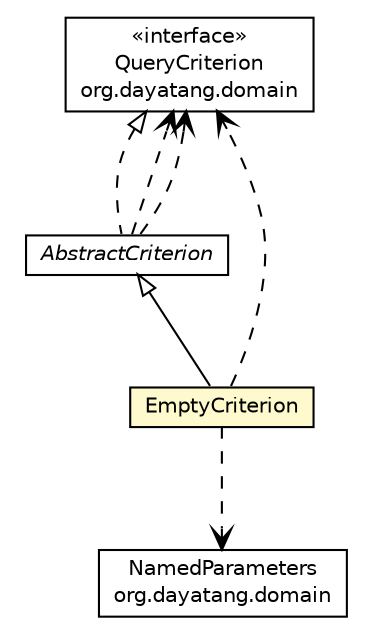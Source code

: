 #!/usr/local/bin/dot
#
# Class diagram 
# Generated by UMLGraph version R5_6_6-8-g8d7759 (http://www.umlgraph.org/)
#

digraph G {
	edge [fontname="Helvetica",fontsize=10,labelfontname="Helvetica",labelfontsize=10];
	node [fontname="Helvetica",fontsize=10,shape=plaintext];
	nodesep=0.25;
	ranksep=0.5;
	// org.dayatang.domain.QueryCriterion
	c1729 [label=<<table title="org.dayatang.domain.QueryCriterion" border="0" cellborder="1" cellspacing="0" cellpadding="2" port="p" href="../QueryCriterion.html">
		<tr><td><table border="0" cellspacing="0" cellpadding="1">
<tr><td align="center" balign="center"> &#171;interface&#187; </td></tr>
<tr><td align="center" balign="center"> QueryCriterion </td></tr>
<tr><td align="center" balign="center"> org.dayatang.domain </td></tr>
		</table></td></tr>
		</table>>, URL="../QueryCriterion.html", fontname="Helvetica", fontcolor="black", fontsize=10.0];
	// org.dayatang.domain.NamedParameters
	c1733 [label=<<table title="org.dayatang.domain.NamedParameters" border="0" cellborder="1" cellspacing="0" cellpadding="2" port="p" href="../NamedParameters.html">
		<tr><td><table border="0" cellspacing="0" cellpadding="1">
<tr><td align="center" balign="center"> NamedParameters </td></tr>
<tr><td align="center" balign="center"> org.dayatang.domain </td></tr>
		</table></td></tr>
		</table>>, URL="../NamedParameters.html", fontname="Helvetica", fontcolor="black", fontsize=10.0];
	// org.dayatang.domain.internal.EmptyCriterion
	c1786 [label=<<table title="org.dayatang.domain.internal.EmptyCriterion" border="0" cellborder="1" cellspacing="0" cellpadding="2" port="p" bgcolor="lemonChiffon" href="./EmptyCriterion.html">
		<tr><td><table border="0" cellspacing="0" cellpadding="1">
<tr><td align="center" balign="center"> EmptyCriterion </td></tr>
		</table></td></tr>
		</table>>, URL="./EmptyCriterion.html", fontname="Helvetica", fontcolor="black", fontsize=10.0];
	// org.dayatang.domain.internal.AbstractCriterion
	c1792 [label=<<table title="org.dayatang.domain.internal.AbstractCriterion" border="0" cellborder="1" cellspacing="0" cellpadding="2" port="p" href="./AbstractCriterion.html">
		<tr><td><table border="0" cellspacing="0" cellpadding="1">
<tr><td align="center" balign="center"><font face="Helvetica-Oblique"> AbstractCriterion </font></td></tr>
		</table></td></tr>
		</table>>, URL="./AbstractCriterion.html", fontname="Helvetica", fontcolor="black", fontsize=10.0];
	//org.dayatang.domain.internal.EmptyCriterion extends org.dayatang.domain.internal.AbstractCriterion
	c1792:p -> c1786:p [dir=back,arrowtail=empty];
	//org.dayatang.domain.internal.AbstractCriterion implements org.dayatang.domain.QueryCriterion
	c1729:p -> c1792:p [dir=back,arrowtail=empty,style=dashed];
	// org.dayatang.domain.internal.EmptyCriterion DEPEND org.dayatang.domain.QueryCriterion
	c1786:p -> c1729:p [taillabel="", label=" "headlabel="", fontname="Helvetica", fontcolor="black", fontsize=10.0, color="black", arrowhead=open, style=dashed];
	// org.dayatang.domain.internal.EmptyCriterion DEPEND org.dayatang.domain.NamedParameters
	c1786:p -> c1733:p [taillabel="", label=" "headlabel="", fontname="Helvetica", fontcolor="black", fontsize=10.0, color="black", arrowhead=open, style=dashed];
	// org.dayatang.domain.internal.AbstractCriterion DEPEND org.dayatang.domain.QueryCriterion
	c1792:p -> c1729:p [taillabel="", label=" "headlabel="", fontname="Helvetica", fontcolor="black", fontsize=10.0, color="black", arrowhead=open, style=dashed];
	// org.dayatang.domain.internal.AbstractCriterion DEPEND org.dayatang.domain.QueryCriterion
	c1792:p -> c1729:p [taillabel="", label=" "headlabel="", fontname="Helvetica", fontcolor="black", fontsize=10.0, color="black", arrowhead=open, style=dashed];
}

